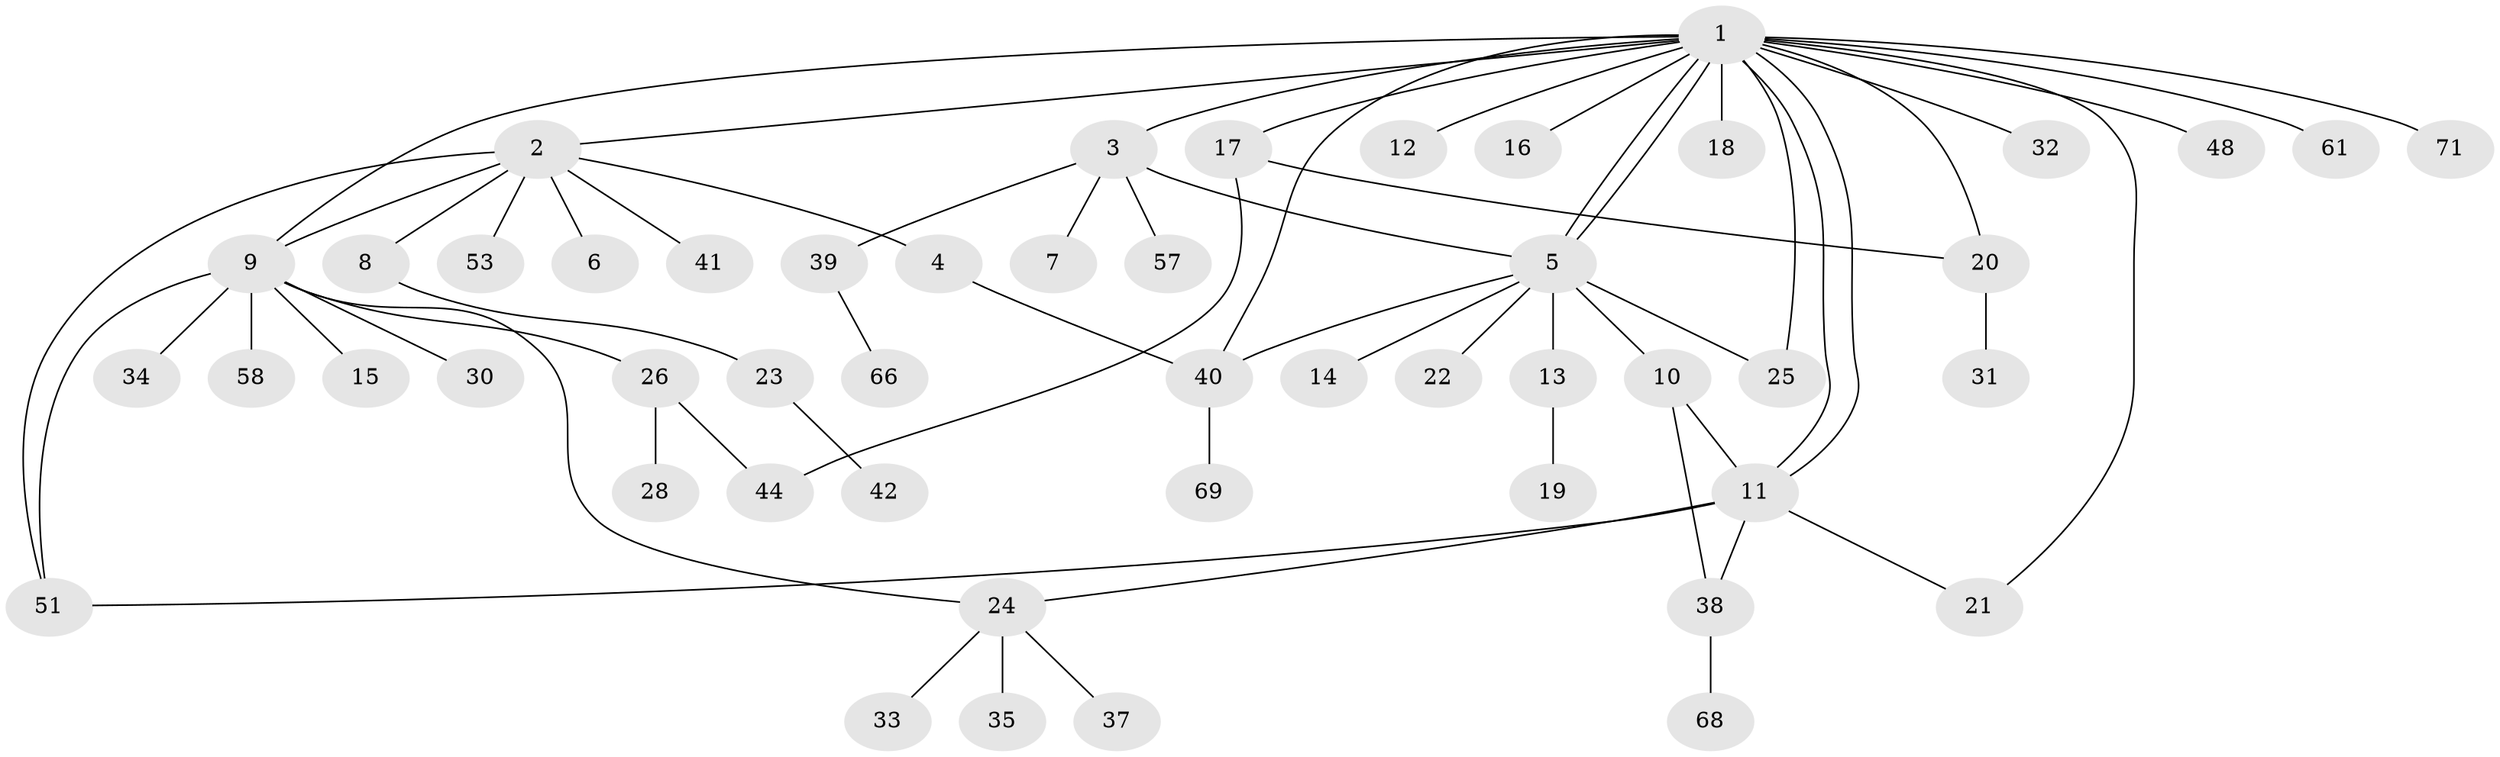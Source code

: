 // original degree distribution, {19: 0.013888888888888888, 8: 0.027777777777777776, 5: 0.027777777777777776, 2: 0.16666666666666666, 9: 0.027777777777777776, 1: 0.5972222222222222, 3: 0.09722222222222222, 13: 0.013888888888888888, 4: 0.027777777777777776}
// Generated by graph-tools (version 1.1) at 2025/18/03/04/25 18:18:09]
// undirected, 50 vertices, 64 edges
graph export_dot {
graph [start="1"]
  node [color=gray90,style=filled];
  1;
  2;
  3;
  4;
  5;
  6;
  7;
  8 [super="+27"];
  9;
  10;
  11 [super="+52+50+65+67+72+59+36"];
  12;
  13;
  14;
  15;
  16;
  17;
  18;
  19;
  20;
  21;
  22;
  23 [super="+54"];
  24 [super="+60+47+45"];
  25;
  26 [super="+29+43"];
  28;
  30;
  31;
  32;
  33;
  34;
  35;
  37;
  38;
  39;
  40;
  41;
  42;
  44 [super="+46+49"];
  48;
  51 [super="+63"];
  53 [super="+64"];
  57;
  58;
  61;
  66;
  68;
  69;
  71;
  1 -- 2;
  1 -- 3;
  1 -- 5;
  1 -- 5;
  1 -- 9;
  1 -- 11;
  1 -- 11;
  1 -- 12;
  1 -- 16;
  1 -- 17;
  1 -- 18;
  1 -- 20;
  1 -- 21;
  1 -- 25;
  1 -- 32;
  1 -- 40;
  1 -- 48;
  1 -- 61;
  1 -- 71;
  2 -- 4;
  2 -- 6;
  2 -- 8;
  2 -- 9;
  2 -- 41;
  2 -- 51;
  2 -- 53;
  3 -- 5;
  3 -- 7;
  3 -- 39;
  3 -- 57;
  4 -- 40;
  5 -- 10;
  5 -- 13;
  5 -- 14;
  5 -- 22;
  5 -- 25;
  5 -- 40;
  8 -- 23;
  9 -- 15;
  9 -- 24;
  9 -- 26;
  9 -- 30;
  9 -- 34;
  9 -- 51;
  9 -- 58;
  10 -- 38;
  10 -- 11;
  11 -- 21;
  11 -- 24;
  11 -- 38;
  11 -- 51;
  13 -- 19;
  17 -- 20;
  17 -- 44;
  20 -- 31;
  23 -- 42;
  24 -- 33;
  24 -- 35;
  24 -- 37;
  26 -- 28;
  26 -- 44;
  38 -- 68;
  39 -- 66;
  40 -- 69;
}
